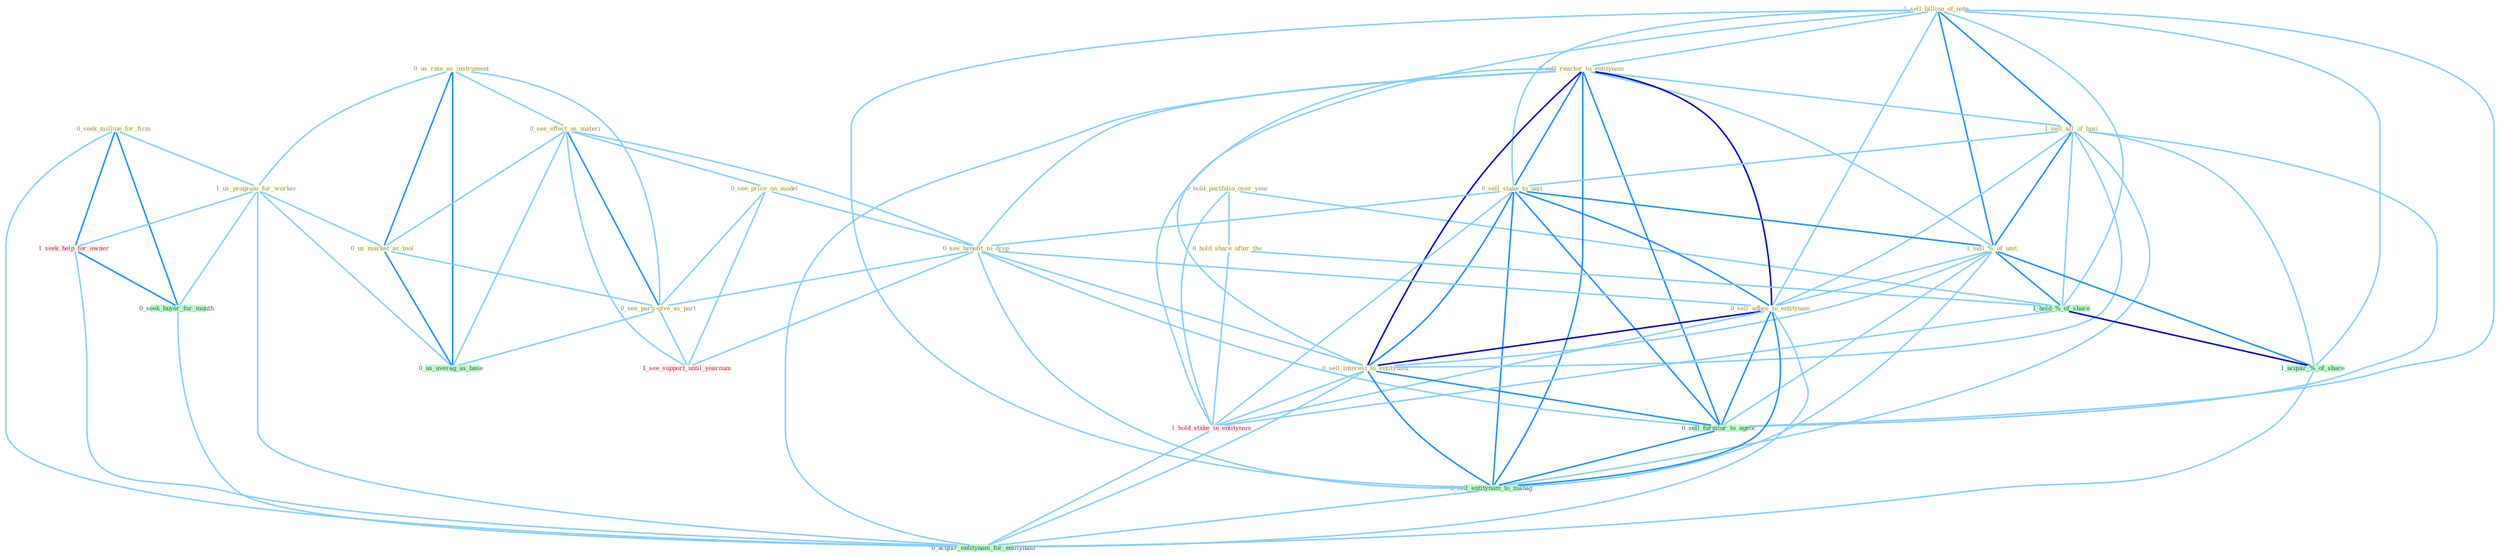Graph G{ 
    node
    [shape=polygon,style=filled,width=.5,height=.06,color="#BDFCC9",fixedsize=true,fontsize=4,
    fontcolor="#2f4f4f"];
    {node
    [color="#ffffe0", fontcolor="#8b7d6b"] "0_us_rate_as_instrument " "0_hold_portfolio_over_year " "1_sell_billion_of_note " "0_sell_reactor_to_entitynam " "1_sell_all_of_busi " "0_seek_million_for_firm " "0_sell_stake_to_unit " "1_us_program_for_worker " "0_see_effect_as_materi " "0_us_market_as_tool " "0_see_price_on_model " "0_hold_share_after_the " "0_see_benefit_to_drop " "1_sell_%_of_unit " "0_see_parti-give_as_part " "0_sell_adhes_to_entitynam " "0_sell_interest_to_entitynam "}
{node [color="#fff0f5", fontcolor="#b22222"] "1_hold_stake_in_entitynam " "1_seek_help_for_owner " "1_see_support_until_yearnum "}
edge [color="#B0E2FF"];

	"0_us_rate_as_instrument " -- "1_us_program_for_worker " [w="1", color="#87cefa" ];
	"0_us_rate_as_instrument " -- "0_see_effect_as_materi " [w="1", color="#87cefa" ];
	"0_us_rate_as_instrument " -- "0_us_market_as_tool " [w="2", color="#1e90ff" , len=0.8];
	"0_us_rate_as_instrument " -- "0_see_parti-give_as_part " [w="1", color="#87cefa" ];
	"0_us_rate_as_instrument " -- "0_us_averag_as_base " [w="2", color="#1e90ff" , len=0.8];
	"0_hold_portfolio_over_year " -- "0_hold_share_after_the " [w="1", color="#87cefa" ];
	"0_hold_portfolio_over_year " -- "1_hold_%_of_share " [w="1", color="#87cefa" ];
	"0_hold_portfolio_over_year " -- "1_hold_stake_in_entitynam " [w="1", color="#87cefa" ];
	"1_sell_billion_of_note " -- "0_sell_reactor_to_entitynam " [w="1", color="#87cefa" ];
	"1_sell_billion_of_note " -- "1_sell_all_of_busi " [w="2", color="#1e90ff" , len=0.8];
	"1_sell_billion_of_note " -- "0_sell_stake_to_unit " [w="1", color="#87cefa" ];
	"1_sell_billion_of_note " -- "1_sell_%_of_unit " [w="2", color="#1e90ff" , len=0.8];
	"1_sell_billion_of_note " -- "0_sell_adhes_to_entitynam " [w="1", color="#87cefa" ];
	"1_sell_billion_of_note " -- "0_sell_interest_to_entitynam " [w="1", color="#87cefa" ];
	"1_sell_billion_of_note " -- "1_hold_%_of_share " [w="1", color="#87cefa" ];
	"1_sell_billion_of_note " -- "1_acquir_%_of_share " [w="1", color="#87cefa" ];
	"1_sell_billion_of_note " -- "0_sell_furnitur_to_agenc " [w="1", color="#87cefa" ];
	"1_sell_billion_of_note " -- "0_sell_entitynam_to_manag " [w="1", color="#87cefa" ];
	"0_sell_reactor_to_entitynam " -- "1_sell_all_of_busi " [w="1", color="#87cefa" ];
	"0_sell_reactor_to_entitynam " -- "0_sell_stake_to_unit " [w="2", color="#1e90ff" , len=0.8];
	"0_sell_reactor_to_entitynam " -- "0_see_benefit_to_drop " [w="1", color="#87cefa" ];
	"0_sell_reactor_to_entitynam " -- "1_sell_%_of_unit " [w="1", color="#87cefa" ];
	"0_sell_reactor_to_entitynam " -- "0_sell_adhes_to_entitynam " [w="3", color="#0000cd" , len=0.6];
	"0_sell_reactor_to_entitynam " -- "0_sell_interest_to_entitynam " [w="3", color="#0000cd" , len=0.6];
	"0_sell_reactor_to_entitynam " -- "1_hold_stake_in_entitynam " [w="1", color="#87cefa" ];
	"0_sell_reactor_to_entitynam " -- "0_sell_furnitur_to_agenc " [w="2", color="#1e90ff" , len=0.8];
	"0_sell_reactor_to_entitynam " -- "0_sell_entitynam_to_manag " [w="2", color="#1e90ff" , len=0.8];
	"0_sell_reactor_to_entitynam " -- "0_acquir_entitynam_for_entitynam " [w="1", color="#87cefa" ];
	"1_sell_all_of_busi " -- "0_sell_stake_to_unit " [w="1", color="#87cefa" ];
	"1_sell_all_of_busi " -- "1_sell_%_of_unit " [w="2", color="#1e90ff" , len=0.8];
	"1_sell_all_of_busi " -- "0_sell_adhes_to_entitynam " [w="1", color="#87cefa" ];
	"1_sell_all_of_busi " -- "0_sell_interest_to_entitynam " [w="1", color="#87cefa" ];
	"1_sell_all_of_busi " -- "1_hold_%_of_share " [w="1", color="#87cefa" ];
	"1_sell_all_of_busi " -- "1_acquir_%_of_share " [w="1", color="#87cefa" ];
	"1_sell_all_of_busi " -- "0_sell_furnitur_to_agenc " [w="1", color="#87cefa" ];
	"1_sell_all_of_busi " -- "0_sell_entitynam_to_manag " [w="1", color="#87cefa" ];
	"0_seek_million_for_firm " -- "1_us_program_for_worker " [w="1", color="#87cefa" ];
	"0_seek_million_for_firm " -- "1_seek_help_for_owner " [w="2", color="#1e90ff" , len=0.8];
	"0_seek_million_for_firm " -- "0_seek_buyer_for_month " [w="2", color="#1e90ff" , len=0.8];
	"0_seek_million_for_firm " -- "0_acquir_entitynam_for_entitynam " [w="1", color="#87cefa" ];
	"0_sell_stake_to_unit " -- "0_see_benefit_to_drop " [w="1", color="#87cefa" ];
	"0_sell_stake_to_unit " -- "1_sell_%_of_unit " [w="2", color="#1e90ff" , len=0.8];
	"0_sell_stake_to_unit " -- "0_sell_adhes_to_entitynam " [w="2", color="#1e90ff" , len=0.8];
	"0_sell_stake_to_unit " -- "0_sell_interest_to_entitynam " [w="2", color="#1e90ff" , len=0.8];
	"0_sell_stake_to_unit " -- "1_hold_stake_in_entitynam " [w="1", color="#87cefa" ];
	"0_sell_stake_to_unit " -- "0_sell_furnitur_to_agenc " [w="2", color="#1e90ff" , len=0.8];
	"0_sell_stake_to_unit " -- "0_sell_entitynam_to_manag " [w="2", color="#1e90ff" , len=0.8];
	"1_us_program_for_worker " -- "0_us_market_as_tool " [w="1", color="#87cefa" ];
	"1_us_program_for_worker " -- "1_seek_help_for_owner " [w="1", color="#87cefa" ];
	"1_us_program_for_worker " -- "0_seek_buyer_for_month " [w="1", color="#87cefa" ];
	"1_us_program_for_worker " -- "0_us_averag_as_base " [w="1", color="#87cefa" ];
	"1_us_program_for_worker " -- "0_acquir_entitynam_for_entitynam " [w="1", color="#87cefa" ];
	"0_see_effect_as_materi " -- "0_us_market_as_tool " [w="1", color="#87cefa" ];
	"0_see_effect_as_materi " -- "0_see_price_on_model " [w="1", color="#87cefa" ];
	"0_see_effect_as_materi " -- "0_see_benefit_to_drop " [w="1", color="#87cefa" ];
	"0_see_effect_as_materi " -- "0_see_parti-give_as_part " [w="2", color="#1e90ff" , len=0.8];
	"0_see_effect_as_materi " -- "1_see_support_until_yearnum " [w="1", color="#87cefa" ];
	"0_see_effect_as_materi " -- "0_us_averag_as_base " [w="1", color="#87cefa" ];
	"0_us_market_as_tool " -- "0_see_parti-give_as_part " [w="1", color="#87cefa" ];
	"0_us_market_as_tool " -- "0_us_averag_as_base " [w="2", color="#1e90ff" , len=0.8];
	"0_see_price_on_model " -- "0_see_benefit_to_drop " [w="1", color="#87cefa" ];
	"0_see_price_on_model " -- "0_see_parti-give_as_part " [w="1", color="#87cefa" ];
	"0_see_price_on_model " -- "1_see_support_until_yearnum " [w="1", color="#87cefa" ];
	"0_hold_share_after_the " -- "1_hold_%_of_share " [w="1", color="#87cefa" ];
	"0_hold_share_after_the " -- "1_hold_stake_in_entitynam " [w="1", color="#87cefa" ];
	"0_see_benefit_to_drop " -- "0_see_parti-give_as_part " [w="1", color="#87cefa" ];
	"0_see_benefit_to_drop " -- "0_sell_adhes_to_entitynam " [w="1", color="#87cefa" ];
	"0_see_benefit_to_drop " -- "0_sell_interest_to_entitynam " [w="1", color="#87cefa" ];
	"0_see_benefit_to_drop " -- "1_see_support_until_yearnum " [w="1", color="#87cefa" ];
	"0_see_benefit_to_drop " -- "0_sell_furnitur_to_agenc " [w="1", color="#87cefa" ];
	"0_see_benefit_to_drop " -- "0_sell_entitynam_to_manag " [w="1", color="#87cefa" ];
	"1_sell_%_of_unit " -- "0_sell_adhes_to_entitynam " [w="1", color="#87cefa" ];
	"1_sell_%_of_unit " -- "0_sell_interest_to_entitynam " [w="1", color="#87cefa" ];
	"1_sell_%_of_unit " -- "1_hold_%_of_share " [w="2", color="#1e90ff" , len=0.8];
	"1_sell_%_of_unit " -- "1_acquir_%_of_share " [w="2", color="#1e90ff" , len=0.8];
	"1_sell_%_of_unit " -- "0_sell_furnitur_to_agenc " [w="1", color="#87cefa" ];
	"1_sell_%_of_unit " -- "0_sell_entitynam_to_manag " [w="1", color="#87cefa" ];
	"0_see_parti-give_as_part " -- "1_see_support_until_yearnum " [w="1", color="#87cefa" ];
	"0_see_parti-give_as_part " -- "0_us_averag_as_base " [w="1", color="#87cefa" ];
	"0_sell_adhes_to_entitynam " -- "0_sell_interest_to_entitynam " [w="3", color="#0000cd" , len=0.6];
	"0_sell_adhes_to_entitynam " -- "1_hold_stake_in_entitynam " [w="1", color="#87cefa" ];
	"0_sell_adhes_to_entitynam " -- "0_sell_furnitur_to_agenc " [w="2", color="#1e90ff" , len=0.8];
	"0_sell_adhes_to_entitynam " -- "0_sell_entitynam_to_manag " [w="2", color="#1e90ff" , len=0.8];
	"0_sell_adhes_to_entitynam " -- "0_acquir_entitynam_for_entitynam " [w="1", color="#87cefa" ];
	"0_sell_interest_to_entitynam " -- "1_hold_stake_in_entitynam " [w="1", color="#87cefa" ];
	"0_sell_interest_to_entitynam " -- "0_sell_furnitur_to_agenc " [w="2", color="#1e90ff" , len=0.8];
	"0_sell_interest_to_entitynam " -- "0_sell_entitynam_to_manag " [w="2", color="#1e90ff" , len=0.8];
	"0_sell_interest_to_entitynam " -- "0_acquir_entitynam_for_entitynam " [w="1", color="#87cefa" ];
	"1_hold_%_of_share " -- "1_hold_stake_in_entitynam " [w="1", color="#87cefa" ];
	"1_hold_%_of_share " -- "1_acquir_%_of_share " [w="3", color="#0000cd" , len=0.6];
	"1_hold_stake_in_entitynam " -- "0_acquir_entitynam_for_entitynam " [w="1", color="#87cefa" ];
	"1_seek_help_for_owner " -- "0_seek_buyer_for_month " [w="2", color="#1e90ff" , len=0.8];
	"1_seek_help_for_owner " -- "0_acquir_entitynam_for_entitynam " [w="1", color="#87cefa" ];
	"0_seek_buyer_for_month " -- "0_acquir_entitynam_for_entitynam " [w="1", color="#87cefa" ];
	"1_acquir_%_of_share " -- "0_acquir_entitynam_for_entitynam " [w="1", color="#87cefa" ];
	"0_sell_furnitur_to_agenc " -- "0_sell_entitynam_to_manag " [w="2", color="#1e90ff" , len=0.8];
	"0_sell_entitynam_to_manag " -- "0_acquir_entitynam_for_entitynam " [w="1", color="#87cefa" ];
}